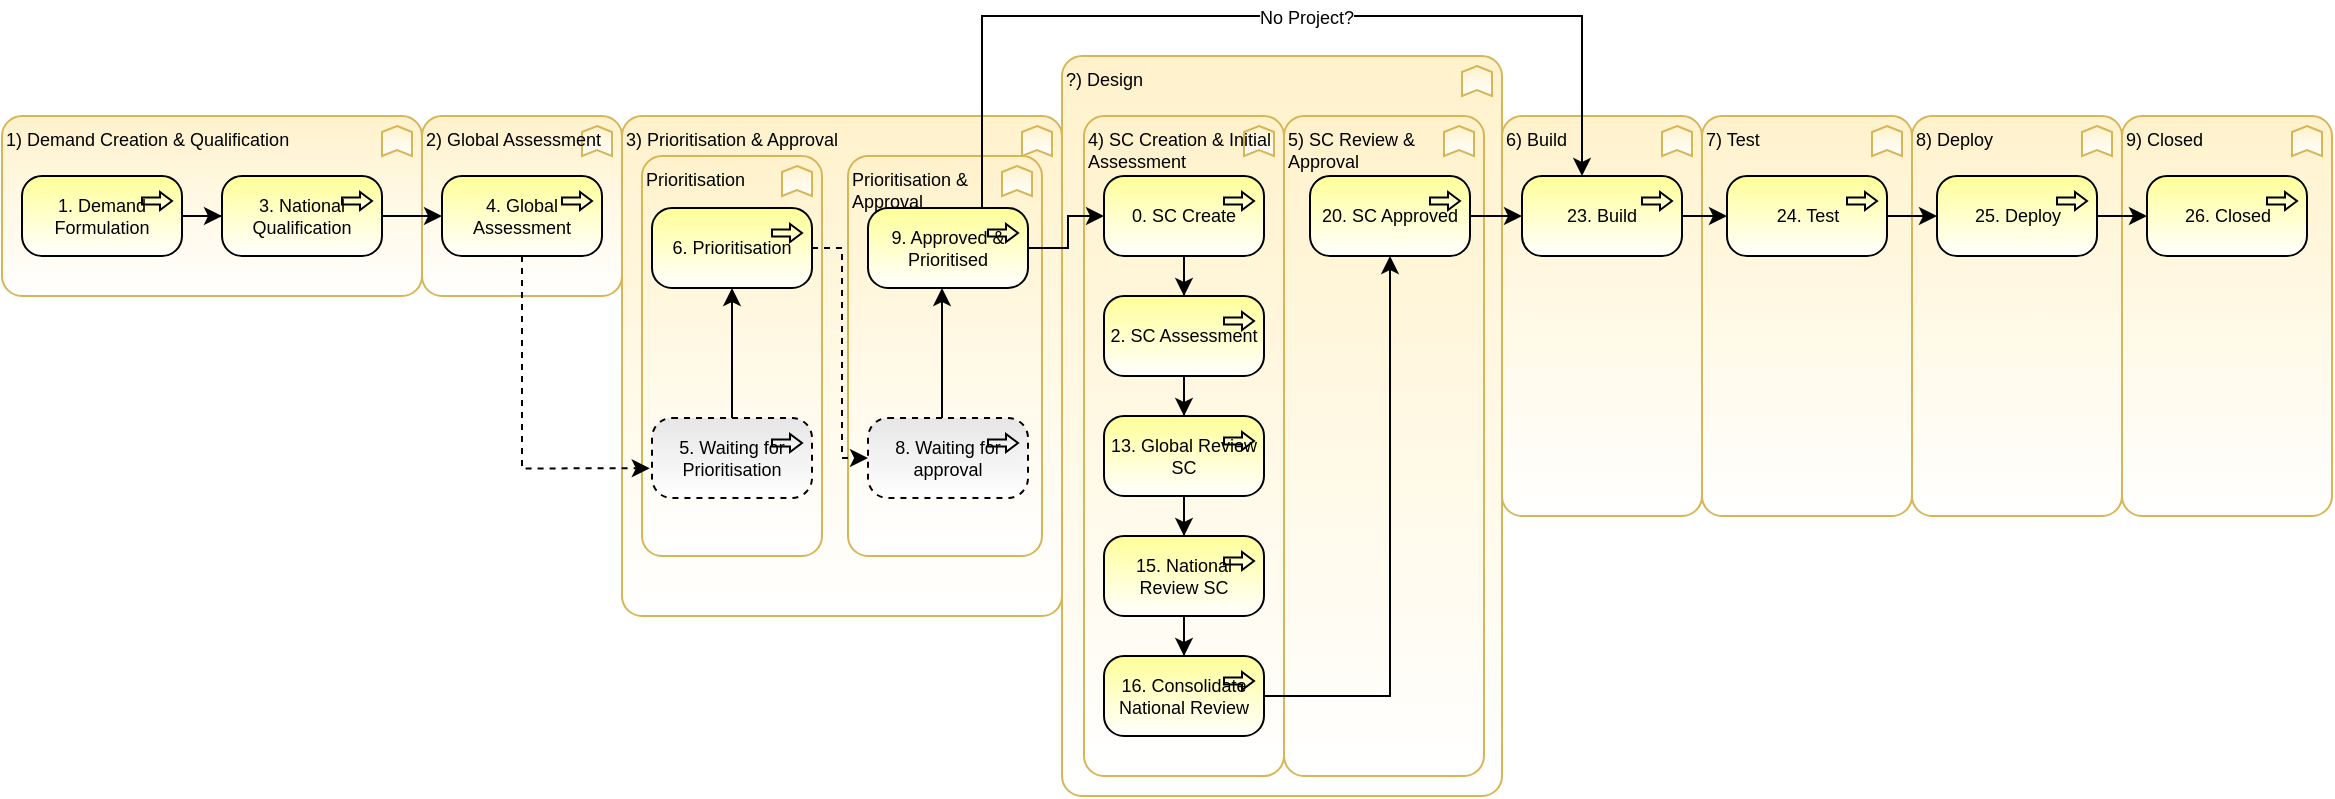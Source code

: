 <mxfile version="14.7.6" type="github" pages="2">
  <diagram id="prtHgNgQTEPvFCAcTncT" name="Page-1">
    <mxGraphModel dx="1497" dy="804" grid="1" gridSize="10" guides="1" tooltips="1" connect="1" arrows="1" fold="1" page="1" pageScale="1" pageWidth="1169" pageHeight="827" math="0" shadow="0">
      <root>
        <mxCell id="0" />
        <mxCell id="1" parent="0" />
        <mxCell id="kkAvzBFjIjQBJB4-EslT-25" value="3) Prioritisation &amp;amp; Approval" style="html=1;outlineConnect=0;whiteSpace=wrap;fillColor=#fff2cc;shape=mxgraph.archimate3.application;appType=func;archiType=rounded;fontSize=9;align=left;strokeColor=#d6b656;gradientColor=#ffffff;verticalAlign=top;" parent="1" vertex="1">
          <mxGeometry x="310" y="80" width="220" height="250" as="geometry" />
        </mxCell>
        <mxCell id="LoJ1NkJb5luaTKHcD8Pn-2" value="Prioritisation &amp;amp; Approval" style="html=1;outlineConnect=0;whiteSpace=wrap;fillColor=#fff2cc;shape=mxgraph.archimate3.application;appType=func;archiType=rounded;fontSize=9;align=left;strokeColor=#d6b656;gradientColor=#ffffff;verticalAlign=top;" vertex="1" parent="1">
          <mxGeometry x="423" y="100" width="97" height="200" as="geometry" />
        </mxCell>
        <mxCell id="LoJ1NkJb5luaTKHcD8Pn-1" value="Prioritisation" style="html=1;outlineConnect=0;whiteSpace=wrap;fillColor=#fff2cc;shape=mxgraph.archimate3.application;appType=func;archiType=rounded;fontSize=9;align=left;strokeColor=#d6b656;gradientColor=#ffffff;verticalAlign=top;" vertex="1" parent="1">
          <mxGeometry x="320" y="100" width="90" height="200" as="geometry" />
        </mxCell>
        <mxCell id="kkAvzBFjIjQBJB4-EslT-38" value="?) Design" style="html=1;outlineConnect=0;whiteSpace=wrap;fillColor=#fff2cc;shape=mxgraph.archimate3.application;appType=func;archiType=rounded;fontSize=9;align=left;strokeColor=#d6b656;gradientColor=#ffffff;verticalAlign=top;" parent="1" vertex="1">
          <mxGeometry x="530" y="50" width="220" height="370" as="geometry" />
        </mxCell>
        <mxCell id="kkAvzBFjIjQBJB4-EslT-34" value="4) SC Creation &amp;amp; Initial Assessment" style="html=1;outlineConnect=0;whiteSpace=wrap;fillColor=#fff2cc;shape=mxgraph.archimate3.application;appType=func;archiType=rounded;fontSize=9;align=left;strokeColor=#d6b656;gradientColor=#ffffff;verticalAlign=top;" parent="1" vertex="1">
          <mxGeometry x="541" y="80" width="100" height="330" as="geometry" />
        </mxCell>
        <mxCell id="kkAvzBFjIjQBJB4-EslT-35" value="5) SC Review &amp;amp; Approval" style="html=1;outlineConnect=0;whiteSpace=wrap;fillColor=#fff2cc;shape=mxgraph.archimate3.application;appType=func;archiType=rounded;fontSize=9;align=left;strokeColor=#d6b656;gradientColor=#ffffff;verticalAlign=top;" parent="1" vertex="1">
          <mxGeometry x="641" y="80" width="100" height="330" as="geometry" />
        </mxCell>
        <mxCell id="kkAvzBFjIjQBJB4-EslT-33" value="9) Closed" style="html=1;outlineConnect=0;whiteSpace=wrap;fillColor=#fff2cc;shape=mxgraph.archimate3.application;appType=func;archiType=rounded;fontSize=9;align=left;strokeColor=#d6b656;gradientColor=#ffffff;verticalAlign=top;" parent="1" vertex="1">
          <mxGeometry x="1060" y="80" width="105" height="200" as="geometry" />
        </mxCell>
        <mxCell id="kkAvzBFjIjQBJB4-EslT-32" value="8) Deploy" style="html=1;outlineConnect=0;whiteSpace=wrap;fillColor=#fff2cc;shape=mxgraph.archimate3.application;appType=func;archiType=rounded;fontSize=9;align=left;strokeColor=#d6b656;gradientColor=#ffffff;verticalAlign=top;" parent="1" vertex="1">
          <mxGeometry x="955" y="80" width="105" height="200" as="geometry" />
        </mxCell>
        <mxCell id="kkAvzBFjIjQBJB4-EslT-31" value="7) Test" style="html=1;outlineConnect=0;whiteSpace=wrap;fillColor=#fff2cc;shape=mxgraph.archimate3.application;appType=func;archiType=rounded;fontSize=9;align=left;strokeColor=#d6b656;gradientColor=#ffffff;verticalAlign=top;" parent="1" vertex="1">
          <mxGeometry x="850" y="80" width="105" height="200" as="geometry" />
        </mxCell>
        <mxCell id="kkAvzBFjIjQBJB4-EslT-30" value="6) Build" style="html=1;outlineConnect=0;whiteSpace=wrap;fillColor=#fff2cc;shape=mxgraph.archimate3.application;appType=func;archiType=rounded;fontSize=9;align=left;strokeColor=#d6b656;gradientColor=#ffffff;verticalAlign=top;" parent="1" vertex="1">
          <mxGeometry x="750" y="80" width="100" height="200" as="geometry" />
        </mxCell>
        <mxCell id="kkAvzBFjIjQBJB4-EslT-24" value="2) Global Assessment" style="html=1;outlineConnect=0;whiteSpace=wrap;fillColor=#fff2cc;shape=mxgraph.archimate3.application;appType=func;archiType=rounded;fontSize=9;align=left;strokeColor=#d6b656;gradientColor=#ffffff;verticalAlign=top;" parent="1" vertex="1">
          <mxGeometry x="210" y="80" width="100" height="90" as="geometry" />
        </mxCell>
        <mxCell id="kkAvzBFjIjQBJB4-EslT-22" value="1) Demand Creation &amp;amp; Qualification" style="html=1;outlineConnect=0;whiteSpace=wrap;fillColor=#fff2cc;shape=mxgraph.archimate3.application;appType=func;archiType=rounded;fontSize=9;align=left;strokeColor=#d6b656;gradientColor=#ffffff;verticalAlign=top;" parent="1" vertex="1">
          <mxGeometry y="80" width="210" height="90" as="geometry" />
        </mxCell>
        <mxCell id="kkAvzBFjIjQBJB4-EslT-13" value="" style="edgeStyle=orthogonalEdgeStyle;rounded=0;orthogonalLoop=1;jettySize=auto;html=1;fontSize=9;" parent="1" source="pSK2qEDxXkrErEkI7SS4-2" target="kkAvzBFjIjQBJB4-EslT-2" edge="1">
          <mxGeometry relative="1" as="geometry" />
        </mxCell>
        <mxCell id="pSK2qEDxXkrErEkI7SS4-2" value="1. Demand Formulation" style="html=1;outlineConnect=0;whiteSpace=wrap;fillColor=#ffff99;shape=mxgraph.archimate3.application;appType=proc;archiType=rounded;gradientColor=#ffffff;fontSize=9;verticalAlign=middle;align=center;" parent="1" vertex="1">
          <mxGeometry x="10" y="110" width="80" height="40" as="geometry" />
        </mxCell>
        <mxCell id="kkAvzBFjIjQBJB4-EslT-14" value="" style="edgeStyle=orthogonalEdgeStyle;rounded=0;orthogonalLoop=1;jettySize=auto;html=1;fontSize=9;" parent="1" source="kkAvzBFjIjQBJB4-EslT-2" target="kkAvzBFjIjQBJB4-EslT-3" edge="1">
          <mxGeometry relative="1" as="geometry" />
        </mxCell>
        <mxCell id="kkAvzBFjIjQBJB4-EslT-2" value="3. National Qualification" style="html=1;outlineConnect=0;whiteSpace=wrap;fillColor=#ffff99;shape=mxgraph.archimate3.application;appType=proc;archiType=rounded;gradientColor=#ffffff;fontSize=9;" parent="1" vertex="1">
          <mxGeometry x="110" y="110" width="80" height="40" as="geometry" />
        </mxCell>
        <mxCell id="kkAvzBFjIjQBJB4-EslT-15" value="" style="edgeStyle=orthogonalEdgeStyle;rounded=0;orthogonalLoop=1;jettySize=auto;html=1;fontSize=9;entryX=-0.014;entryY=0.629;entryDx=0;entryDy=0;entryPerimeter=0;exitX=0.5;exitY=1;exitDx=0;exitDy=0;exitPerimeter=0;dashed=1;" parent="1" source="kkAvzBFjIjQBJB4-EslT-3" target="kkAvzBFjIjQBJB4-EslT-26" edge="1">
          <mxGeometry relative="1" as="geometry">
            <Array as="points">
              <mxPoint x="260" y="256" />
            </Array>
          </mxGeometry>
        </mxCell>
        <mxCell id="kkAvzBFjIjQBJB4-EslT-3" value="4. Global Assessment" style="html=1;outlineConnect=0;whiteSpace=wrap;fillColor=#ffff99;shape=mxgraph.archimate3.application;appType=proc;archiType=rounded;gradientColor=#ffffff;fontSize=9;" parent="1" vertex="1">
          <mxGeometry x="220" y="110" width="80" height="40" as="geometry" />
        </mxCell>
        <mxCell id="kkAvzBFjIjQBJB4-EslT-16" value="" style="edgeStyle=orthogonalEdgeStyle;rounded=0;orthogonalLoop=1;jettySize=auto;html=1;fontSize=9;entryX=0;entryY=0.5;entryDx=0;entryDy=0;entryPerimeter=0;dashed=1;" parent="1" source="kkAvzBFjIjQBJB4-EslT-4" target="kkAvzBFjIjQBJB4-EslT-28" edge="1">
          <mxGeometry relative="1" as="geometry">
            <Array as="points">
              <mxPoint x="420" y="146" />
              <mxPoint x="420" y="251" />
            </Array>
          </mxGeometry>
        </mxCell>
        <mxCell id="kkAvzBFjIjQBJB4-EslT-4" value="6. Prioritisation" style="html=1;outlineConnect=0;whiteSpace=wrap;fillColor=#ffff99;shape=mxgraph.archimate3.application;appType=proc;archiType=rounded;gradientColor=#ffffff;fontSize=9;" parent="1" vertex="1">
          <mxGeometry x="325" y="126" width="80" height="40" as="geometry" />
        </mxCell>
        <mxCell id="kkAvzBFjIjQBJB4-EslT-17" value="" style="edgeStyle=orthogonalEdgeStyle;rounded=0;orthogonalLoop=1;jettySize=auto;html=1;fontSize=9;" parent="1" source="kkAvzBFjIjQBJB4-EslT-5" target="kkAvzBFjIjQBJB4-EslT-7" edge="1">
          <mxGeometry relative="1" as="geometry">
            <Array as="points">
              <mxPoint x="490" y="30" />
              <mxPoint x="790" y="30" />
            </Array>
          </mxGeometry>
        </mxCell>
        <mxCell id="kkAvzBFjIjQBJB4-EslT-49" value="No Project?" style="edgeLabel;html=1;align=center;verticalAlign=middle;resizable=0;points=[];fontSize=9;" parent="kkAvzBFjIjQBJB4-EslT-17" vertex="1" connectable="0">
          <mxGeometry x="0.081" y="-1" relative="1" as="geometry">
            <mxPoint as="offset" />
          </mxGeometry>
        </mxCell>
        <mxCell id="kkAvzBFjIjQBJB4-EslT-36" value="" style="edgeStyle=orthogonalEdgeStyle;rounded=0;orthogonalLoop=1;jettySize=auto;html=1;fontSize=9;entryX=0;entryY=0.5;entryDx=0;entryDy=0;entryPerimeter=0;" parent="1" source="kkAvzBFjIjQBJB4-EslT-5" target="kkAvzBFjIjQBJB4-EslT-39" edge="1">
          <mxGeometry relative="1" as="geometry">
            <mxPoint x="611" y="130.0" as="targetPoint" />
          </mxGeometry>
        </mxCell>
        <mxCell id="kkAvzBFjIjQBJB4-EslT-5" value="9. Approved &amp;amp; Prioritised" style="html=1;outlineConnect=0;whiteSpace=wrap;fillColor=#ffff99;shape=mxgraph.archimate3.application;appType=proc;archiType=rounded;gradientColor=#ffffff;fontSize=9;" parent="1" vertex="1">
          <mxGeometry x="433" y="126" width="80" height="40" as="geometry" />
        </mxCell>
        <mxCell id="kkAvzBFjIjQBJB4-EslT-37" value="" style="edgeStyle=orthogonalEdgeStyle;rounded=0;orthogonalLoop=1;jettySize=auto;html=1;fontSize=9;" parent="1" source="kkAvzBFjIjQBJB4-EslT-6" target="kkAvzBFjIjQBJB4-EslT-7" edge="1">
          <mxGeometry relative="1" as="geometry" />
        </mxCell>
        <mxCell id="kkAvzBFjIjQBJB4-EslT-6" value="20. SC Approved" style="html=1;outlineConnect=0;whiteSpace=wrap;fillColor=#ffff99;shape=mxgraph.archimate3.application;appType=proc;archiType=rounded;gradientColor=#ffffff;fontSize=9;" parent="1" vertex="1">
          <mxGeometry x="654" y="110" width="80" height="40" as="geometry" />
        </mxCell>
        <mxCell id="kkAvzBFjIjQBJB4-EslT-19" value="" style="edgeStyle=orthogonalEdgeStyle;rounded=0;orthogonalLoop=1;jettySize=auto;html=1;fontSize=9;" parent="1" source="kkAvzBFjIjQBJB4-EslT-7" target="kkAvzBFjIjQBJB4-EslT-8" edge="1">
          <mxGeometry relative="1" as="geometry" />
        </mxCell>
        <mxCell id="kkAvzBFjIjQBJB4-EslT-7" value="23. Build" style="html=1;outlineConnect=0;whiteSpace=wrap;fillColor=#ffff99;shape=mxgraph.archimate3.application;appType=proc;archiType=rounded;gradientColor=#ffffff;fontSize=9;" parent="1" vertex="1">
          <mxGeometry x="760" y="110" width="80" height="40" as="geometry" />
        </mxCell>
        <mxCell id="kkAvzBFjIjQBJB4-EslT-20" value="" style="edgeStyle=orthogonalEdgeStyle;rounded=0;orthogonalLoop=1;jettySize=auto;html=1;fontSize=9;" parent="1" source="kkAvzBFjIjQBJB4-EslT-8" target="kkAvzBFjIjQBJB4-EslT-9" edge="1">
          <mxGeometry relative="1" as="geometry" />
        </mxCell>
        <mxCell id="kkAvzBFjIjQBJB4-EslT-8" value="24. Test" style="html=1;outlineConnect=0;whiteSpace=wrap;fillColor=#ffff99;shape=mxgraph.archimate3.application;appType=proc;archiType=rounded;gradientColor=#ffffff;fontSize=9;" parent="1" vertex="1">
          <mxGeometry x="862.5" y="110" width="80" height="40" as="geometry" />
        </mxCell>
        <mxCell id="kkAvzBFjIjQBJB4-EslT-21" value="" style="edgeStyle=orthogonalEdgeStyle;rounded=0;orthogonalLoop=1;jettySize=auto;html=1;fontSize=9;" parent="1" source="kkAvzBFjIjQBJB4-EslT-9" target="kkAvzBFjIjQBJB4-EslT-10" edge="1">
          <mxGeometry relative="1" as="geometry" />
        </mxCell>
        <mxCell id="kkAvzBFjIjQBJB4-EslT-9" value="25. Deploy" style="html=1;outlineConnect=0;whiteSpace=wrap;fillColor=#ffff99;shape=mxgraph.archimate3.application;appType=proc;archiType=rounded;gradientColor=#ffffff;fontSize=9;" parent="1" vertex="1">
          <mxGeometry x="967.5" y="110" width="80" height="40" as="geometry" />
        </mxCell>
        <mxCell id="kkAvzBFjIjQBJB4-EslT-10" value="26. Closed" style="html=1;outlineConnect=0;whiteSpace=wrap;fillColor=#ffff99;shape=mxgraph.archimate3.application;appType=proc;archiType=rounded;gradientColor=#ffffff;fontSize=9;" parent="1" vertex="1">
          <mxGeometry x="1072.5" y="110" width="80" height="40" as="geometry" />
        </mxCell>
        <mxCell id="kkAvzBFjIjQBJB4-EslT-27" value="" style="edgeStyle=orthogonalEdgeStyle;rounded=0;orthogonalLoop=1;jettySize=auto;html=1;fontSize=9;" parent="1" source="kkAvzBFjIjQBJB4-EslT-26" target="kkAvzBFjIjQBJB4-EslT-4" edge="1">
          <mxGeometry relative="1" as="geometry" />
        </mxCell>
        <mxCell id="kkAvzBFjIjQBJB4-EslT-26" value="5. Waiting for Prioritisation" style="html=1;outlineConnect=0;whiteSpace=wrap;shape=mxgraph.archimate3.application;appType=proc;archiType=rounded;fontSize=9;sketch=0;shadow=0;dashed=1;gradientColor=#ffffff;fillColor=#E6E6E6;" parent="1" vertex="1">
          <mxGeometry x="325" y="231" width="80" height="40" as="geometry" />
        </mxCell>
        <mxCell id="kkAvzBFjIjQBJB4-EslT-29" value="" style="edgeStyle=orthogonalEdgeStyle;rounded=0;orthogonalLoop=1;jettySize=auto;html=1;fontSize=9;" parent="1" source="kkAvzBFjIjQBJB4-EslT-28" target="kkAvzBFjIjQBJB4-EslT-5" edge="1">
          <mxGeometry relative="1" as="geometry">
            <Array as="points">
              <mxPoint x="470" y="206" />
              <mxPoint x="470" y="206" />
            </Array>
          </mxGeometry>
        </mxCell>
        <mxCell id="kkAvzBFjIjQBJB4-EslT-28" value="8. Waiting for approval" style="html=1;outlineConnect=0;whiteSpace=wrap;shape=mxgraph.archimate3.application;appType=proc;archiType=rounded;gradientColor=#ffffff;fontSize=9;dashed=1;fillColor=#E6E6E6;" parent="1" vertex="1">
          <mxGeometry x="433" y="231" width="80" height="40" as="geometry" />
        </mxCell>
        <mxCell id="kkAvzBFjIjQBJB4-EslT-41" value="" style="edgeStyle=orthogonalEdgeStyle;rounded=0;orthogonalLoop=1;jettySize=auto;html=1;fontSize=9;" parent="1" source="kkAvzBFjIjQBJB4-EslT-39" target="kkAvzBFjIjQBJB4-EslT-40" edge="1">
          <mxGeometry relative="1" as="geometry" />
        </mxCell>
        <mxCell id="kkAvzBFjIjQBJB4-EslT-39" value="0. SC Create" style="html=1;outlineConnect=0;whiteSpace=wrap;fillColor=#ffff99;shape=mxgraph.archimate3.application;appType=proc;archiType=rounded;gradientColor=#ffffff;fontSize=9;" parent="1" vertex="1">
          <mxGeometry x="551" y="110" width="80" height="40" as="geometry" />
        </mxCell>
        <mxCell id="kkAvzBFjIjQBJB4-EslT-43" value="" style="edgeStyle=orthogonalEdgeStyle;rounded=0;orthogonalLoop=1;jettySize=auto;html=1;fontSize=9;" parent="1" source="kkAvzBFjIjQBJB4-EslT-40" target="kkAvzBFjIjQBJB4-EslT-42" edge="1">
          <mxGeometry relative="1" as="geometry" />
        </mxCell>
        <mxCell id="kkAvzBFjIjQBJB4-EslT-40" value="2. SC Assessment" style="html=1;outlineConnect=0;whiteSpace=wrap;fillColor=#ffff99;shape=mxgraph.archimate3.application;appType=proc;archiType=rounded;gradientColor=#ffffff;fontSize=9;" parent="1" vertex="1">
          <mxGeometry x="551" y="170" width="80" height="40" as="geometry" />
        </mxCell>
        <mxCell id="kkAvzBFjIjQBJB4-EslT-45" value="" style="edgeStyle=orthogonalEdgeStyle;rounded=0;orthogonalLoop=1;jettySize=auto;html=1;fontSize=9;" parent="1" source="kkAvzBFjIjQBJB4-EslT-42" target="kkAvzBFjIjQBJB4-EslT-44" edge="1">
          <mxGeometry relative="1" as="geometry" />
        </mxCell>
        <mxCell id="kkAvzBFjIjQBJB4-EslT-42" value="13. Global Review SC" style="html=1;outlineConnect=0;whiteSpace=wrap;fillColor=#ffff99;shape=mxgraph.archimate3.application;appType=proc;archiType=rounded;gradientColor=#ffffff;fontSize=9;" parent="1" vertex="1">
          <mxGeometry x="551" y="230" width="80" height="40" as="geometry" />
        </mxCell>
        <mxCell id="kkAvzBFjIjQBJB4-EslT-47" value="" style="edgeStyle=orthogonalEdgeStyle;rounded=0;orthogonalLoop=1;jettySize=auto;html=1;fontSize=9;" parent="1" source="kkAvzBFjIjQBJB4-EslT-44" target="kkAvzBFjIjQBJB4-EslT-46" edge="1">
          <mxGeometry relative="1" as="geometry" />
        </mxCell>
        <mxCell id="kkAvzBFjIjQBJB4-EslT-44" value="15. National Review SC" style="html=1;outlineConnect=0;whiteSpace=wrap;fillColor=#ffff99;shape=mxgraph.archimate3.application;appType=proc;archiType=rounded;gradientColor=#ffffff;fontSize=9;" parent="1" vertex="1">
          <mxGeometry x="551" y="290" width="80" height="40" as="geometry" />
        </mxCell>
        <mxCell id="kkAvzBFjIjQBJB4-EslT-48" value="" style="edgeStyle=orthogonalEdgeStyle;rounded=0;orthogonalLoop=1;jettySize=auto;html=1;fontSize=9;" parent="1" source="kkAvzBFjIjQBJB4-EslT-46" target="kkAvzBFjIjQBJB4-EslT-6" edge="1">
          <mxGeometry relative="1" as="geometry" />
        </mxCell>
        <mxCell id="kkAvzBFjIjQBJB4-EslT-46" value="16. Consolidate National Review" style="html=1;outlineConnect=0;whiteSpace=wrap;fillColor=#ffff99;shape=mxgraph.archimate3.application;appType=proc;archiType=rounded;gradientColor=#ffffff;fontSize=9;" parent="1" vertex="1">
          <mxGeometry x="551" y="350" width="80" height="40" as="geometry" />
        </mxCell>
      </root>
    </mxGraphModel>
  </diagram>
  <diagram id="v-b3sAT221pwnqyll39n" name="Page-2">
    <mxGraphModel dx="1637" dy="1178" grid="1" gridSize="10" guides="1" tooltips="1" connect="1" arrows="1" fold="1" page="1" pageScale="1" pageWidth="1169" pageHeight="827" math="0" shadow="0">
      <root>
        <mxCell id="uWfKr8RefFhWnUi3p51r-0" />
        <mxCell id="uWfKr8RefFhWnUi3p51r-1" parent="uWfKr8RefFhWnUi3p51r-0" />
        <mxCell id="DIcJdFjjL4OBwgaZdVdM-0" value="Pool" style="swimlane;html=1;childLayout=stackLayout;resizeParent=1;resizeParentMax=0;horizontal=0;startSize=20;horizontalStack=0;" vertex="1" parent="uWfKr8RefFhWnUi3p51r-1">
          <mxGeometry x="120" y="120" width="450" height="360" as="geometry" />
        </mxCell>
        <mxCell id="DIcJdFjjL4OBwgaZdVdM-1" value="" style="edgeStyle=orthogonalEdgeStyle;rounded=0;orthogonalLoop=1;jettySize=auto;html=1;dashed=1;endArrow=none;endFill=0;" edge="1" parent="DIcJdFjjL4OBwgaZdVdM-0" source="DIcJdFjjL4OBwgaZdVdM-8" target="DIcJdFjjL4OBwgaZdVdM-14">
          <mxGeometry relative="1" as="geometry" />
        </mxCell>
        <mxCell id="DIcJdFjjL4OBwgaZdVdM-2" style="edgeStyle=orthogonalEdgeStyle;rounded=0;orthogonalLoop=1;jettySize=auto;html=1;endArrow=classic;endFill=1;" edge="1" parent="DIcJdFjjL4OBwgaZdVdM-0" source="DIcJdFjjL4OBwgaZdVdM-15" target="DIcJdFjjL4OBwgaZdVdM-10">
          <mxGeometry relative="1" as="geometry" />
        </mxCell>
        <mxCell id="DIcJdFjjL4OBwgaZdVdM-3" style="edgeStyle=orthogonalEdgeStyle;rounded=0;orthogonalLoop=1;jettySize=auto;html=1;endArrow=classic;endFill=1;" edge="1" parent="DIcJdFjjL4OBwgaZdVdM-0" source="DIcJdFjjL4OBwgaZdVdM-15" target="DIcJdFjjL4OBwgaZdVdM-18">
          <mxGeometry relative="1" as="geometry" />
        </mxCell>
        <mxCell id="DIcJdFjjL4OBwgaZdVdM-4" style="edgeStyle=orthogonalEdgeStyle;rounded=0;orthogonalLoop=1;jettySize=auto;html=1;endArrow=classic;endFill=1;" edge="1" parent="DIcJdFjjL4OBwgaZdVdM-0" source="DIcJdFjjL4OBwgaZdVdM-14" target="DIcJdFjjL4OBwgaZdVdM-19">
          <mxGeometry relative="1" as="geometry">
            <Array as="points">
              <mxPoint x="180" y="340" />
              <mxPoint x="400" y="340" />
            </Array>
          </mxGeometry>
        </mxCell>
        <mxCell id="DIcJdFjjL4OBwgaZdVdM-5" value="Lane 1" style="swimlane;html=1;startSize=20;horizontal=0;" vertex="1" parent="DIcJdFjjL4OBwgaZdVdM-0">
          <mxGeometry x="20" width="430" height="120" as="geometry" />
        </mxCell>
        <mxCell id="DIcJdFjjL4OBwgaZdVdM-6" value="" style="edgeStyle=orthogonalEdgeStyle;rounded=0;orthogonalLoop=1;jettySize=auto;html=1;" edge="1" parent="DIcJdFjjL4OBwgaZdVdM-5" source="DIcJdFjjL4OBwgaZdVdM-7" target="DIcJdFjjL4OBwgaZdVdM-8">
          <mxGeometry relative="1" as="geometry" />
        </mxCell>
        <mxCell id="DIcJdFjjL4OBwgaZdVdM-7" value="" style="ellipse;whiteSpace=wrap;html=1;" vertex="1" parent="DIcJdFjjL4OBwgaZdVdM-5">
          <mxGeometry x="40" y="40" width="40" height="40" as="geometry" />
        </mxCell>
        <mxCell id="DIcJdFjjL4OBwgaZdVdM-8" value="" style="rounded=0;whiteSpace=wrap;html=1;fontFamily=Helvetica;fontSize=12;fontColor=#000000;align=center;" vertex="1" parent="DIcJdFjjL4OBwgaZdVdM-5">
          <mxGeometry x="120" y="30" width="80" height="60" as="geometry" />
        </mxCell>
        <mxCell id="DIcJdFjjL4OBwgaZdVdM-9" value="" style="edgeStyle=orthogonalEdgeStyle;rounded=0;orthogonalLoop=1;jettySize=auto;html=1;endArrow=classic;endFill=1;" edge="1" parent="DIcJdFjjL4OBwgaZdVdM-5" source="DIcJdFjjL4OBwgaZdVdM-10" target="DIcJdFjjL4OBwgaZdVdM-11">
          <mxGeometry relative="1" as="geometry" />
        </mxCell>
        <mxCell id="DIcJdFjjL4OBwgaZdVdM-10" value="" style="rounded=0;whiteSpace=wrap;html=1;fontFamily=Helvetica;fontSize=12;fontColor=#000000;align=center;" vertex="1" parent="DIcJdFjjL4OBwgaZdVdM-5">
          <mxGeometry x="240" y="30" width="80" height="60" as="geometry" />
        </mxCell>
        <mxCell id="DIcJdFjjL4OBwgaZdVdM-11" value="" style="ellipse;whiteSpace=wrap;html=1;" vertex="1" parent="DIcJdFjjL4OBwgaZdVdM-5">
          <mxGeometry x="360" y="40" width="40" height="40" as="geometry" />
        </mxCell>
        <mxCell id="DIcJdFjjL4OBwgaZdVdM-12" value="Lane 2" style="swimlane;html=1;startSize=20;horizontal=0;" vertex="1" parent="DIcJdFjjL4OBwgaZdVdM-0">
          <mxGeometry x="20" y="120" width="430" height="120" as="geometry" />
        </mxCell>
        <mxCell id="DIcJdFjjL4OBwgaZdVdM-13" value="" style="edgeStyle=orthogonalEdgeStyle;rounded=0;orthogonalLoop=1;jettySize=auto;html=1;endArrow=classic;endFill=1;" edge="1" parent="DIcJdFjjL4OBwgaZdVdM-12" source="DIcJdFjjL4OBwgaZdVdM-14" target="DIcJdFjjL4OBwgaZdVdM-15">
          <mxGeometry relative="1" as="geometry" />
        </mxCell>
        <mxCell id="DIcJdFjjL4OBwgaZdVdM-14" value="" style="rounded=0;whiteSpace=wrap;html=1;fontFamily=Helvetica;fontSize=12;fontColor=#000000;align=center;" vertex="1" parent="DIcJdFjjL4OBwgaZdVdM-12">
          <mxGeometry x="120" y="30" width="80" height="60" as="geometry" />
        </mxCell>
        <mxCell id="DIcJdFjjL4OBwgaZdVdM-15" value="" style="rhombus;whiteSpace=wrap;html=1;fontFamily=Helvetica;fontSize=12;fontColor=#000000;align=center;" vertex="1" parent="DIcJdFjjL4OBwgaZdVdM-12">
          <mxGeometry x="260" y="40" width="40" height="40" as="geometry" />
        </mxCell>
        <mxCell id="DIcJdFjjL4OBwgaZdVdM-16" value="Lane 3" style="swimlane;html=1;startSize=20;horizontal=0;" vertex="1" parent="DIcJdFjjL4OBwgaZdVdM-0">
          <mxGeometry x="20" y="240" width="430" height="120" as="geometry" />
        </mxCell>
        <mxCell id="DIcJdFjjL4OBwgaZdVdM-17" value="" style="edgeStyle=orthogonalEdgeStyle;rounded=0;orthogonalLoop=1;jettySize=auto;html=1;endArrow=classic;endFill=1;" edge="1" parent="DIcJdFjjL4OBwgaZdVdM-16" source="DIcJdFjjL4OBwgaZdVdM-18" target="DIcJdFjjL4OBwgaZdVdM-19">
          <mxGeometry relative="1" as="geometry" />
        </mxCell>
        <mxCell id="DIcJdFjjL4OBwgaZdVdM-18" value="" style="rounded=0;whiteSpace=wrap;html=1;fontFamily=Helvetica;fontSize=12;fontColor=#000000;align=center;" vertex="1" parent="DIcJdFjjL4OBwgaZdVdM-16">
          <mxGeometry x="240" y="20" width="80" height="60" as="geometry" />
        </mxCell>
        <mxCell id="DIcJdFjjL4OBwgaZdVdM-19" value="" style="rhombus;whiteSpace=wrap;html=1;fontFamily=Helvetica;fontSize=12;fontColor=#000000;align=center;" vertex="1" parent="DIcJdFjjL4OBwgaZdVdM-16">
          <mxGeometry x="360" y="30" width="40" height="40" as="geometry" />
        </mxCell>
      </root>
    </mxGraphModel>
  </diagram>
</mxfile>
